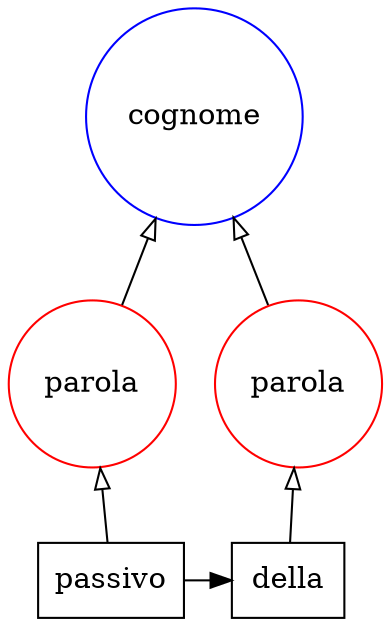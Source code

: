 digraph {
   rankdir=BT;
   edge [arrowhead=empty];

   subgraph {
      rank="source";
      edge [arrowhead=normal];
      node [shape=box];
      t108 [label="passivo"];
      t109 [label="della"];
      t108 -> t109;
   }

   subgraph {
      rank="same";
      node [color=red,shape=circle];
      tag83 [label=parola]; 
      tag84 [label=parola]; 
   }

   subgraph {
      rank="same";
      node [color=blue,shape=circle];
      tag198 [label=cognome]; 
   }

   subgraph {
      rank="same";
      node [color=green,shape=circle];
   }

   subgraph {
      rank="same";
      node [color=orange,shape=circle];
   }
   tag83 -> tag198;
   tag84 -> tag198;
   t108 -> tag83;
   t109 -> tag84;
}